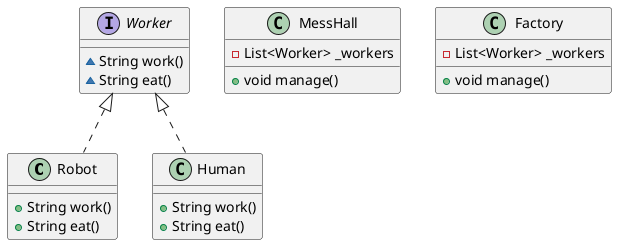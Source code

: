 @startuml
class Robot {
+ String work()
+ String eat()
}
class Human {
+ String work()
+ String eat()
}
interface Worker {
~ String work()
~ String eat()
}
class MessHall {
- List<Worker> _workers
+ void manage()
}
class Factory {
- List<Worker> _workers
+ void manage()
}


Worker <|.. Robot
Worker <|.. Human
@enduml